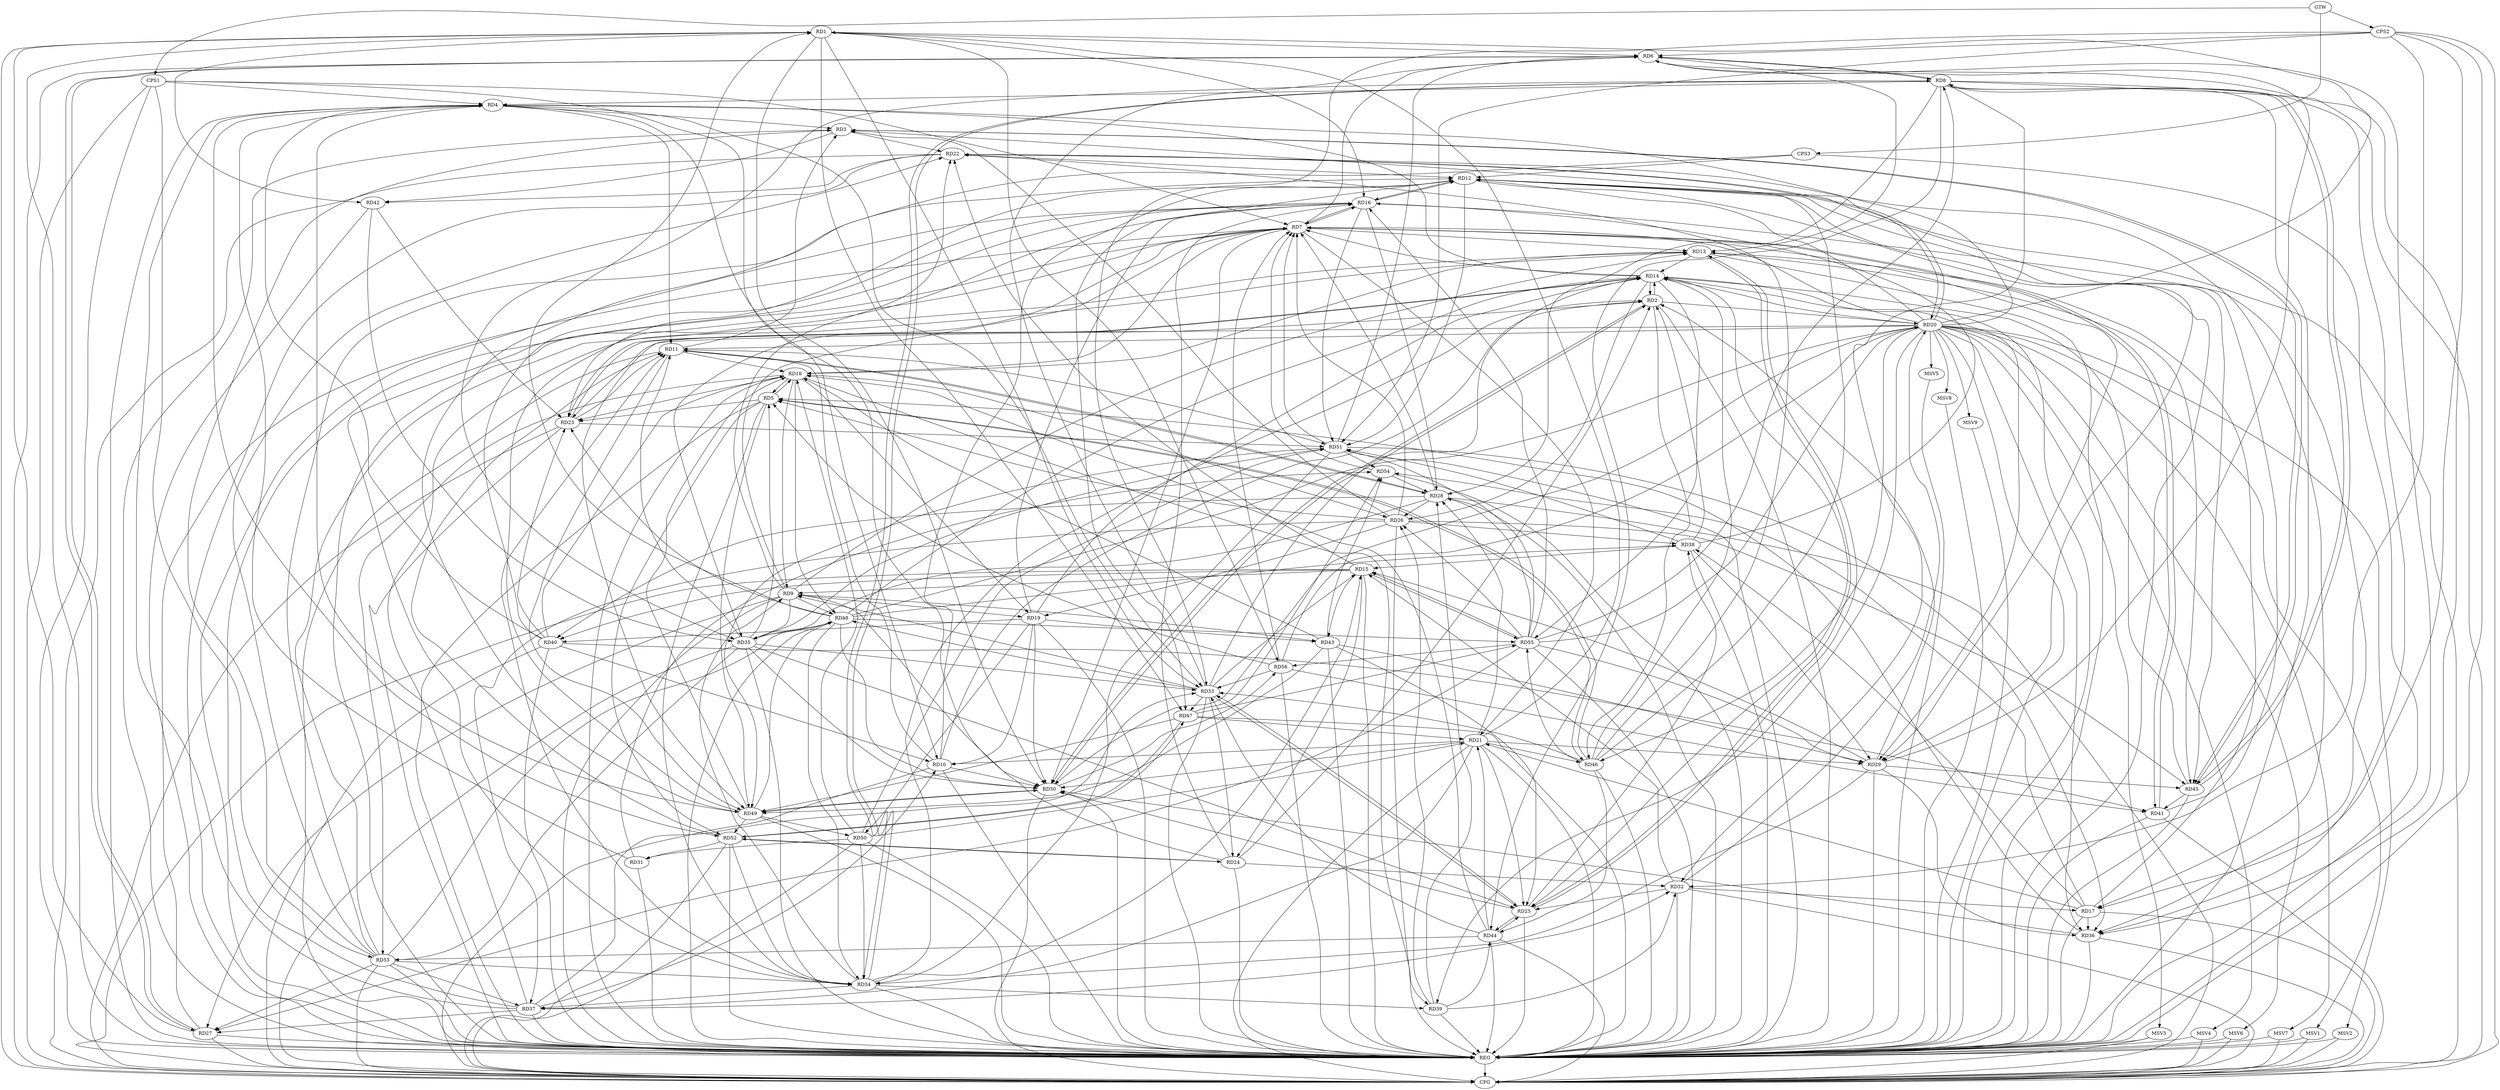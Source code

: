 strict digraph G {
  RD1 [ label="RD1" ];
  RD2 [ label="RD2" ];
  RD3 [ label="RD3" ];
  RD4 [ label="RD4" ];
  RD5 [ label="RD5" ];
  RD6 [ label="RD6" ];
  RD7 [ label="RD7" ];
  RD8 [ label="RD8" ];
  RD9 [ label="RD9" ];
  RD10 [ label="RD10" ];
  RD11 [ label="RD11" ];
  RD12 [ label="RD12" ];
  RD13 [ label="RD13" ];
  RD14 [ label="RD14" ];
  RD15 [ label="RD15" ];
  RD16 [ label="RD16" ];
  RD17 [ label="RD17" ];
  RD18 [ label="RD18" ];
  RD19 [ label="RD19" ];
  RD20 [ label="RD20" ];
  RD21 [ label="RD21" ];
  RD22 [ label="RD22" ];
  RD23 [ label="RD23" ];
  RD24 [ label="RD24" ];
  RD25 [ label="RD25" ];
  RD26 [ label="RD26" ];
  RD27 [ label="RD27" ];
  RD28 [ label="RD28" ];
  RD29 [ label="RD29" ];
  RD30 [ label="RD30" ];
  RD31 [ label="RD31" ];
  RD32 [ label="RD32" ];
  RD33 [ label="RD33" ];
  RD34 [ label="RD34" ];
  RD35 [ label="RD35" ];
  RD36 [ label="RD36" ];
  RD37 [ label="RD37" ];
  RD38 [ label="RD38" ];
  RD39 [ label="RD39" ];
  RD40 [ label="RD40" ];
  RD41 [ label="RD41" ];
  RD42 [ label="RD42" ];
  RD43 [ label="RD43" ];
  RD44 [ label="RD44" ];
  RD45 [ label="RD45" ];
  RD46 [ label="RD46" ];
  RD47 [ label="RD47" ];
  RD48 [ label="RD48" ];
  RD49 [ label="RD49" ];
  RD50 [ label="RD50" ];
  RD51 [ label="RD51" ];
  RD52 [ label="RD52" ];
  RD53 [ label="RD53" ];
  RD54 [ label="RD54" ];
  RD55 [ label="RD55" ];
  RD56 [ label="RD56" ];
  CPS1 [ label="CPS1" ];
  CPS2 [ label="CPS2" ];
  CPS3 [ label="CPS3" ];
  GTW [ label="GTW" ];
  REG [ label="REG" ];
  CFG [ label="CFG" ];
  MSV1 [ label="MSV1" ];
  MSV2 [ label="MSV2" ];
  MSV3 [ label="MSV3" ];
  MSV4 [ label="MSV4" ];
  MSV5 [ label="MSV5" ];
  MSV6 [ label="MSV6" ];
  MSV7 [ label="MSV7" ];
  MSV8 [ label="MSV8" ];
  MSV9 [ label="MSV9" ];
  RD1 -> RD6;
  RD1 -> RD16;
  RD20 -> RD1;
  RD21 -> RD1;
  RD27 -> RD1;
  RD1 -> RD30;
  RD1 -> RD33;
  RD1 -> RD42;
  RD1 -> RD47;
  RD48 -> RD1;
  RD1 -> RD56;
  RD10 -> RD2;
  RD2 -> RD14;
  RD14 -> RD2;
  RD2 -> RD20;
  RD24 -> RD2;
  RD29 -> RD2;
  RD2 -> RD30;
  RD30 -> RD2;
  RD34 -> RD2;
  RD38 -> RD2;
  RD2 -> RD46;
  RD2 -> RD49;
  RD4 -> RD3;
  RD11 -> RD3;
  RD3 -> RD22;
  RD26 -> RD3;
  RD3 -> RD42;
  RD3 -> RD45;
  RD45 -> RD3;
  RD46 -> RD3;
  RD53 -> RD3;
  RD8 -> RD4;
  RD4 -> RD11;
  RD14 -> RD4;
  RD20 -> RD4;
  RD4 -> RD30;
  RD31 -> RD4;
  RD4 -> RD33;
  RD37 -> RD4;
  RD40 -> RD4;
  RD4 -> RD49;
  RD4 -> RD52;
  RD5 -> RD18;
  RD18 -> RD5;
  RD5 -> RD23;
  RD26 -> RD5;
  RD5 -> RD34;
  RD35 -> RD5;
  RD36 -> RD5;
  RD5 -> RD46;
  RD46 -> RD5;
  RD5 -> RD49;
  RD5 -> RD52;
  RD56 -> RD5;
  RD7 -> RD6;
  RD6 -> RD8;
  RD8 -> RD6;
  RD6 -> RD13;
  RD6 -> RD27;
  RD27 -> RD6;
  RD29 -> RD6;
  RD33 -> RD6;
  RD6 -> RD36;
  RD51 -> RD6;
  RD9 -> RD7;
  RD7 -> RD13;
  RD14 -> RD7;
  RD7 -> RD16;
  RD16 -> RD7;
  RD7 -> RD18;
  RD20 -> RD7;
  RD7 -> RD21;
  RD26 -> RD7;
  RD27 -> RD7;
  RD28 -> RD7;
  RD7 -> RD29;
  RD7 -> RD30;
  RD7 -> RD35;
  RD37 -> RD7;
  RD7 -> RD41;
  RD41 -> RD7;
  RD51 -> RD7;
  RD54 -> RD7;
  RD56 -> RD7;
  RD8 -> RD28;
  RD8 -> RD32;
  RD8 -> RD34;
  RD34 -> RD8;
  RD8 -> RD35;
  RD8 -> RD36;
  RD8 -> RD44;
  RD8 -> RD45;
  RD45 -> RD8;
  RD55 -> RD8;
  RD9 -> RD13;
  RD15 -> RD9;
  RD18 -> RD9;
  RD9 -> RD19;
  RD9 -> RD22;
  RD24 -> RD9;
  RD9 -> RD27;
  RD33 -> RD9;
  RD34 -> RD9;
  RD9 -> RD35;
  RD9 -> RD43;
  RD9 -> RD48;
  RD10 -> RD11;
  RD10 -> RD12;
  RD19 -> RD10;
  RD21 -> RD10;
  RD10 -> RD30;
  RD37 -> RD10;
  RD40 -> RD10;
  RD11 -> RD18;
  RD20 -> RD11;
  RD23 -> RD11;
  RD11 -> RD28;
  RD28 -> RD11;
  RD34 -> RD11;
  RD35 -> RD11;
  RD11 -> RD49;
  RD11 -> RD51;
  RD52 -> RD11;
  RD12 -> RD16;
  RD16 -> RD12;
  RD20 -> RD12;
  RD22 -> RD12;
  RD12 -> RD23;
  RD12 -> RD29;
  RD41 -> RD12;
  RD12 -> RD45;
  RD12 -> RD47;
  RD12 -> RD51;
  RD53 -> RD12;
  RD13 -> RD14;
  RD17 -> RD13;
  RD13 -> RD18;
  RD13 -> RD25;
  RD25 -> RD13;
  RD37 -> RD13;
  RD13 -> RD45;
  RD53 -> RD13;
  RD19 -> RD14;
  RD14 -> RD20;
  RD14 -> RD23;
  RD23 -> RD14;
  RD14 -> RD25;
  RD14 -> RD26;
  RD14 -> RD29;
  RD33 -> RD14;
  RD45 -> RD14;
  RD46 -> RD14;
  RD48 -> RD14;
  RD14 -> RD55;
  RD15 -> RD22;
  RD15 -> RD24;
  RD29 -> RD15;
  RD32 -> RD15;
  RD33 -> RD15;
  RD34 -> RD15;
  RD38 -> RD15;
  RD15 -> RD40;
  RD15 -> RD43;
  RD15 -> RD55;
  RD55 -> RD15;
  RD19 -> RD16;
  RD24 -> RD16;
  RD16 -> RD28;
  RD16 -> RD34;
  RD16 -> RD36;
  RD38 -> RD16;
  RD40 -> RD16;
  RD49 -> RD16;
  RD16 -> RD51;
  RD55 -> RD16;
  RD17 -> RD21;
  RD22 -> RD17;
  RD32 -> RD17;
  RD17 -> RD36;
  RD17 -> RD38;
  RD17 -> RD54;
  RD18 -> RD19;
  RD18 -> RD23;
  RD18 -> RD26;
  RD18 -> RD39;
  RD40 -> RD18;
  RD43 -> RD18;
  RD44 -> RD18;
  RD18 -> RD48;
  RD49 -> RD18;
  RD50 -> RD18;
  RD18 -> RD53;
  RD26 -> RD19;
  RD19 -> RD30;
  RD19 -> RD40;
  RD19 -> RD43;
  RD19 -> RD50;
  RD20 -> RD22;
  RD22 -> RD20;
  RD20 -> RD23;
  RD20 -> RD30;
  RD32 -> RD20;
  RD20 -> RD36;
  RD20 -> RD39;
  RD20 -> RD46;
  RD48 -> RD20;
  RD55 -> RD20;
  RD56 -> RD20;
  RD21 -> RD25;
  RD21 -> RD28;
  RD21 -> RD29;
  RD21 -> RD30;
  RD21 -> RD37;
  RD44 -> RD21;
  RD21 -> RD46;
  RD47 -> RD21;
  RD50 -> RD21;
  RD22 -> RD42;
  RD46 -> RD22;
  RD53 -> RD22;
  RD40 -> RD23;
  RD42 -> RD23;
  RD48 -> RD23;
  RD23 -> RD51;
  RD24 -> RD32;
  RD33 -> RD24;
  RD24 -> RD52;
  RD52 -> RD24;
  RD25 -> RD30;
  RD32 -> RD25;
  RD25 -> RD33;
  RD33 -> RD25;
  RD35 -> RD25;
  RD25 -> RD38;
  RD43 -> RD25;
  RD25 -> RD44;
  RD44 -> RD25;
  RD28 -> RD26;
  RD26 -> RD37;
  RD26 -> RD38;
  RD39 -> RD26;
  RD26 -> RD45;
  RD55 -> RD26;
  RD37 -> RD27;
  RD53 -> RD27;
  RD55 -> RD27;
  RD28 -> RD35;
  RD39 -> RD28;
  RD28 -> RD40;
  RD54 -> RD28;
  RD55 -> RD28;
  RD29 -> RD34;
  RD29 -> RD36;
  RD38 -> RD29;
  RD43 -> RD29;
  RD29 -> RD45;
  RD55 -> RD29;
  RD35 -> RD30;
  RD36 -> RD30;
  RD48 -> RD30;
  RD30 -> RD49;
  RD49 -> RD30;
  RD30 -> RD56;
  RD50 -> RD31;
  RD52 -> RD31;
  RD31 -> RD54;
  RD37 -> RD32;
  RD39 -> RD32;
  RD35 -> RD33;
  RD37 -> RD33;
  RD44 -> RD33;
  RD46 -> RD33;
  RD33 -> RD47;
  RD33 -> RD48;
  RD56 -> RD33;
  RD34 -> RD37;
  RD34 -> RD39;
  RD48 -> RD34;
  RD50 -> RD34;
  RD51 -> RD34;
  RD52 -> RD34;
  RD53 -> RD34;
  RD42 -> RD35;
  RD48 -> RD35;
  RD35 -> RD51;
  RD35 -> RD53;
  RD51 -> RD36;
  RD53 -> RD37;
  RD48 -> RD38;
  RD38 -> RD51;
  RD39 -> RD44;
  RD40 -> RD41;
  RD45 -> RD41;
  RD56 -> RD41;
  RD43 -> RD49;
  RD43 -> RD54;
  RD46 -> RD44;
  RD44 -> RD53;
  RD46 -> RD55;
  RD47 -> RD49;
  RD47 -> RD52;
  RD52 -> RD47;
  RD47 -> RD54;
  RD47 -> RD55;
  RD49 -> RD48;
  RD53 -> RD48;
  RD48 -> RD55;
  RD49 -> RD50;
  RD51 -> RD49;
  RD49 -> RD52;
  RD50 -> RD51;
  RD51 -> RD54;
  RD55 -> RD51;
  RD55 -> RD56;
  CPS1 -> RD7;
  CPS1 -> RD53;
  CPS1 -> RD10;
  CPS1 -> RD4;
  CPS2 -> RD6;
  CPS2 -> RD17;
  CPS2 -> RD32;
  CPS2 -> RD33;
  CPS2 -> RD51;
  CPS3 -> RD12;
  CPS3 -> RD49;
  GTW -> CPS1;
  GTW -> CPS2;
  GTW -> CPS3;
  RD1 -> REG;
  RD2 -> REG;
  RD3 -> REG;
  RD4 -> REG;
  RD5 -> REG;
  RD6 -> REG;
  RD7 -> REG;
  RD8 -> REG;
  RD9 -> REG;
  RD10 -> REG;
  RD11 -> REG;
  RD12 -> REG;
  RD13 -> REG;
  RD14 -> REG;
  RD15 -> REG;
  RD16 -> REG;
  RD17 -> REG;
  RD18 -> REG;
  RD19 -> REG;
  RD20 -> REG;
  RD21 -> REG;
  RD22 -> REG;
  RD23 -> REG;
  RD24 -> REG;
  RD25 -> REG;
  RD26 -> REG;
  RD27 -> REG;
  RD28 -> REG;
  RD29 -> REG;
  RD30 -> REG;
  RD31 -> REG;
  RD32 -> REG;
  RD33 -> REG;
  RD34 -> REG;
  RD35 -> REG;
  RD36 -> REG;
  RD37 -> REG;
  RD38 -> REG;
  RD39 -> REG;
  RD40 -> REG;
  RD41 -> REG;
  RD42 -> REG;
  RD43 -> REG;
  RD44 -> REG;
  RD45 -> REG;
  RD46 -> REG;
  RD47 -> REG;
  RD48 -> REG;
  RD49 -> REG;
  RD50 -> REG;
  RD51 -> REG;
  RD52 -> REG;
  RD53 -> REG;
  RD54 -> REG;
  RD55 -> REG;
  RD56 -> REG;
  CPS1 -> REG;
  CPS2 -> REG;
  CPS3 -> REG;
  CPS1 -> CFG;
  RD12 -> CFG;
  RD23 -> CFG;
  RD22 -> CFG;
  RD50 -> CFG;
  RD28 -> CFG;
  RD1 -> CFG;
  RD35 -> CFG;
  RD10 -> CFG;
  RD41 -> CFG;
  RD52 -> CFG;
  RD6 -> CFG;
  RD30 -> CFG;
  RD32 -> CFG;
  RD27 -> CFG;
  RD36 -> CFG;
  CPS2 -> CFG;
  RD15 -> CFG;
  RD44 -> CFG;
  RD40 -> CFG;
  RD53 -> CFG;
  RD8 -> CFG;
  RD21 -> CFG;
  RD17 -> CFG;
  REG -> CFG;
  RD20 -> MSV1;
  MSV1 -> REG;
  MSV1 -> CFG;
  RD20 -> MSV2;
  MSV2 -> REG;
  MSV2 -> CFG;
  RD20 -> MSV3;
  MSV3 -> REG;
  MSV3 -> CFG;
  RD20 -> MSV4;
  RD20 -> MSV5;
  MSV4 -> REG;
  MSV4 -> CFG;
  MSV5 -> REG;
  RD20 -> MSV6;
  RD20 -> MSV7;
  MSV6 -> REG;
  MSV6 -> CFG;
  MSV7 -> REG;
  MSV7 -> CFG;
  RD20 -> MSV8;
  MSV8 -> REG;
  RD20 -> MSV9;
  MSV9 -> REG;
}
